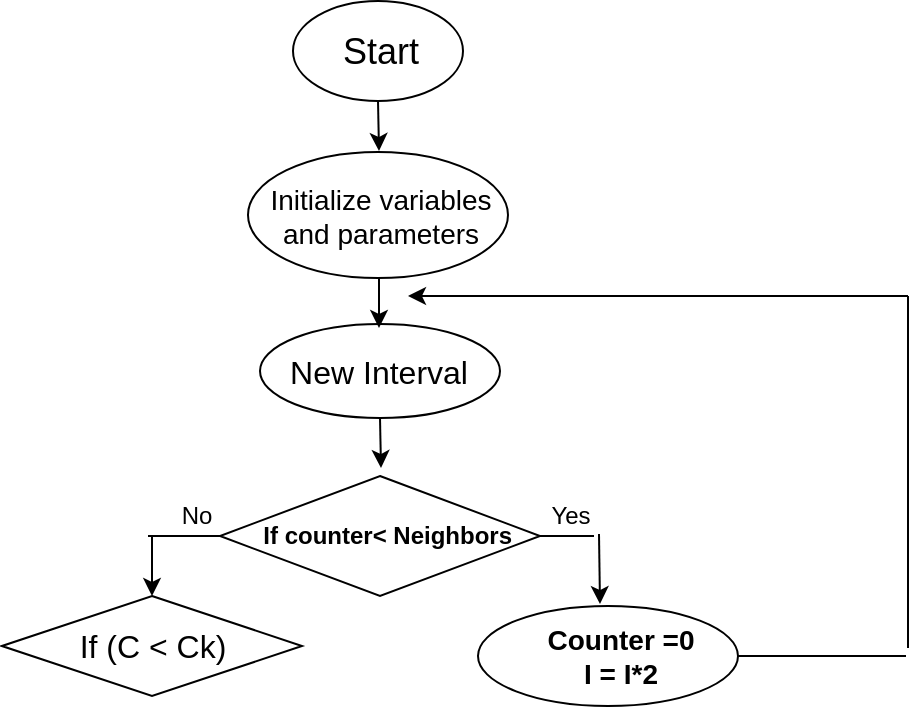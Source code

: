 <mxfile version="10.9.7" type="github"><diagram id="l9M_1h6mo59IgwR365Mn" name="Page-1"><mxGraphModel dx="868" dy="452" grid="0" gridSize="10" guides="1" tooltips="1" connect="1" arrows="1" fold="1" page="1" pageScale="1" pageWidth="1100" pageHeight="850" math="0" shadow="0"><root><mxCell id="0"/><mxCell id="1" parent="0"/><mxCell id="s0RECSmmeTOelCnlwkdk-3" style="edgeStyle=orthogonalEdgeStyle;rounded=0;orthogonalLoop=1;jettySize=auto;html=1;exitX=0.5;exitY=1;exitDx=0;exitDy=0;" parent="1" source="s0RECSmmeTOelCnlwkdk-1" edge="1"><mxGeometry relative="1" as="geometry"><mxPoint x="425.5" y="77.5" as="targetPoint"/></mxGeometry></mxCell><mxCell id="s0RECSmmeTOelCnlwkdk-1" value="" style="ellipse;whiteSpace=wrap;html=1;" parent="1" vertex="1"><mxGeometry x="382.5" y="2.5" width="85" height="50" as="geometry"/></mxCell><mxCell id="s0RECSmmeTOelCnlwkdk-2" value="&lt;font style=&quot;font-size: 18px&quot;&gt;Start&lt;/font&gt;" style="text;html=1;resizable=0;autosize=1;align=center;verticalAlign=middle;points=[];fillColor=none;strokeColor=none;rounded=0;" parent="1" vertex="1"><mxGeometry x="400.5" y="17.5" width="50" height="20" as="geometry"/></mxCell><mxCell id="s0RECSmmeTOelCnlwkdk-4" value="" style="ellipse;whiteSpace=wrap;html=1;" parent="1" vertex="1"><mxGeometry x="360" y="78" width="130" height="63" as="geometry"/></mxCell><mxCell id="s0RECSmmeTOelCnlwkdk-5" value="&lt;font style=&quot;font-size: 14px&quot;&gt;Initialize variables &lt;br&gt;and parameters&lt;/font&gt;" style="text;html=1;resizable=0;autosize=1;align=center;verticalAlign=middle;points=[];fillColor=none;strokeColor=none;rounded=0;" parent="1" vertex="1"><mxGeometry x="360.5" y="89.5" width="130" height="40" as="geometry"/></mxCell><mxCell id="Qbcw6S0yD-SLf7zToWNJ-1" value="" style="ellipse;whiteSpace=wrap;html=1;" vertex="1" parent="1"><mxGeometry x="366" y="164" width="120" height="47" as="geometry"/></mxCell><mxCell id="Qbcw6S0yD-SLf7zToWNJ-2" value="&lt;font style=&quot;font-size: 16px&quot;&gt;New Interval&lt;/font&gt;" style="text;html=1;resizable=0;autosize=1;align=center;verticalAlign=middle;points=[];fillColor=none;strokeColor=none;rounded=0;" vertex="1" parent="1"><mxGeometry x="375" y="177.5" width="100" height="20" as="geometry"/></mxCell><mxCell id="Qbcw6S0yD-SLf7zToWNJ-4" style="edgeStyle=orthogonalEdgeStyle;rounded=0;orthogonalLoop=1;jettySize=auto;html=1;exitX=0.5;exitY=1;exitDx=0;exitDy=0;" edge="1" parent="1"><mxGeometry relative="1" as="geometry"><mxPoint x="425.5" y="166" as="targetPoint"/><mxPoint x="425.5" y="141" as="sourcePoint"/></mxGeometry></mxCell><mxCell id="Qbcw6S0yD-SLf7zToWNJ-9" style="edgeStyle=orthogonalEdgeStyle;rounded=0;orthogonalLoop=1;jettySize=auto;html=1;exitX=0.5;exitY=1;exitDx=0;exitDy=0;" edge="1" parent="1"><mxGeometry relative="1" as="geometry"><mxPoint x="426.5" y="236" as="targetPoint"/><mxPoint x="426" y="211" as="sourcePoint"/></mxGeometry></mxCell><mxCell id="Qbcw6S0yD-SLf7zToWNJ-10" value="" style="rhombus;whiteSpace=wrap;html=1;" vertex="1" parent="1"><mxGeometry x="346" y="240" width="160" height="60" as="geometry"/></mxCell><mxCell id="Qbcw6S0yD-SLf7zToWNJ-11" value="&lt;b&gt;If counter&amp;lt; Neighbors&amp;nbsp;&lt;/b&gt;" style="text;html=1;resizable=0;autosize=1;align=center;verticalAlign=middle;points=[];fillColor=none;strokeColor=none;rounded=0;" vertex="1" parent="1"><mxGeometry x="361" y="260" width="140" height="20" as="geometry"/></mxCell><mxCell id="Qbcw6S0yD-SLf7zToWNJ-15" value="" style="ellipse;whiteSpace=wrap;html=1;" vertex="1" parent="1"><mxGeometry x="475" y="305" width="130" height="50" as="geometry"/></mxCell><mxCell id="Qbcw6S0yD-SLf7zToWNJ-16" value="&lt;b style=&quot;font-size: 14px&quot;&gt;Counter =0&lt;br&gt;I = I*2&lt;/b&gt;" style="text;html=1;resizable=0;autosize=1;align=center;verticalAlign=middle;points=[];fillColor=none;strokeColor=none;rounded=0;" vertex="1" parent="1"><mxGeometry x="501" y="310" width="90" height="40" as="geometry"/></mxCell><mxCell id="Qbcw6S0yD-SLf7zToWNJ-30" value="" style="endArrow=classic;html=1;" edge="1" parent="1"><mxGeometry width="50" height="50" relative="1" as="geometry"><mxPoint x="510" y="150" as="sourcePoint"/><mxPoint x="440" y="150" as="targetPoint"/></mxGeometry></mxCell><mxCell id="Qbcw6S0yD-SLf7zToWNJ-31" value="" style="endArrow=none;html=1;" edge="1" parent="1"><mxGeometry width="50" height="50" relative="1" as="geometry"><mxPoint x="690" y="326" as="sourcePoint"/><mxPoint x="690" y="150" as="targetPoint"/></mxGeometry></mxCell><mxCell id="Qbcw6S0yD-SLf7zToWNJ-32" value="" style="endArrow=none;html=1;" edge="1" parent="1"><mxGeometry width="50" height="50" relative="1" as="geometry"><mxPoint x="506" y="150" as="sourcePoint"/><mxPoint x="690" y="150" as="targetPoint"/></mxGeometry></mxCell><mxCell id="Qbcw6S0yD-SLf7zToWNJ-34" value="" style="endArrow=classic;html=1;entryX=0.5;entryY=0;entryDx=0;entryDy=0;" edge="1" parent="1" target="Qbcw6S0yD-SLf7zToWNJ-37"><mxGeometry width="50" height="50" relative="1" as="geometry"><mxPoint x="312" y="270" as="sourcePoint"/><mxPoint x="307" y="270" as="targetPoint"/></mxGeometry></mxCell><mxCell id="Qbcw6S0yD-SLf7zToWNJ-35" value="Yes" style="text;html=1;resizable=0;autosize=1;align=center;verticalAlign=middle;points=[];fillColor=none;strokeColor=none;rounded=0;" vertex="1" parent="1"><mxGeometry x="506" y="251" width="30" height="18" as="geometry"/></mxCell><mxCell id="Qbcw6S0yD-SLf7zToWNJ-36" value="No" style="text;html=1;resizable=0;autosize=1;align=center;verticalAlign=middle;points=[];fillColor=none;strokeColor=none;rounded=0;" vertex="1" parent="1"><mxGeometry x="321" y="251" width="25" height="18" as="geometry"/></mxCell><mxCell id="Qbcw6S0yD-SLf7zToWNJ-37" value="" style="rhombus;whiteSpace=wrap;html=1;" vertex="1" parent="1"><mxGeometry x="237" y="300" width="150" height="50" as="geometry"/></mxCell><mxCell id="Qbcw6S0yD-SLf7zToWNJ-38" value="&lt;font style=&quot;font-size: 16px&quot;&gt;If (C &amp;lt; Ck)&lt;/font&gt;" style="text;html=1;resizable=0;autosize=1;align=center;verticalAlign=middle;points=[];fillColor=none;strokeColor=none;rounded=0;" vertex="1" parent="1"><mxGeometry x="270.5" y="315.5" width="83" height="19" as="geometry"/></mxCell><mxCell id="Qbcw6S0yD-SLf7zToWNJ-39" value="" style="endArrow=none;html=1;" edge="1" parent="1"><mxGeometry width="50" height="50" relative="1" as="geometry"><mxPoint x="506" y="270" as="sourcePoint"/><mxPoint x="533" y="270" as="targetPoint"/></mxGeometry></mxCell><mxCell id="Qbcw6S0yD-SLf7zToWNJ-42" value="" style="endArrow=none;html=1;" edge="1" parent="1"><mxGeometry width="50" height="50" relative="1" as="geometry"><mxPoint x="310" y="270" as="sourcePoint"/><mxPoint x="346" y="270" as="targetPoint"/></mxGeometry></mxCell><mxCell id="Qbcw6S0yD-SLf7zToWNJ-43" value="" style="endArrow=classic;html=1;" edge="1" parent="1"><mxGeometry width="50" height="50" relative="1" as="geometry"><mxPoint x="535.5" y="269" as="sourcePoint"/><mxPoint x="536" y="304" as="targetPoint"/></mxGeometry></mxCell><mxCell id="Qbcw6S0yD-SLf7zToWNJ-44" value="" style="endArrow=none;html=1;" edge="1" parent="1"><mxGeometry width="50" height="50" relative="1" as="geometry"><mxPoint x="605" y="330" as="sourcePoint"/><mxPoint x="689" y="330" as="targetPoint"/></mxGeometry></mxCell></root></mxGraphModel></diagram></mxfile>